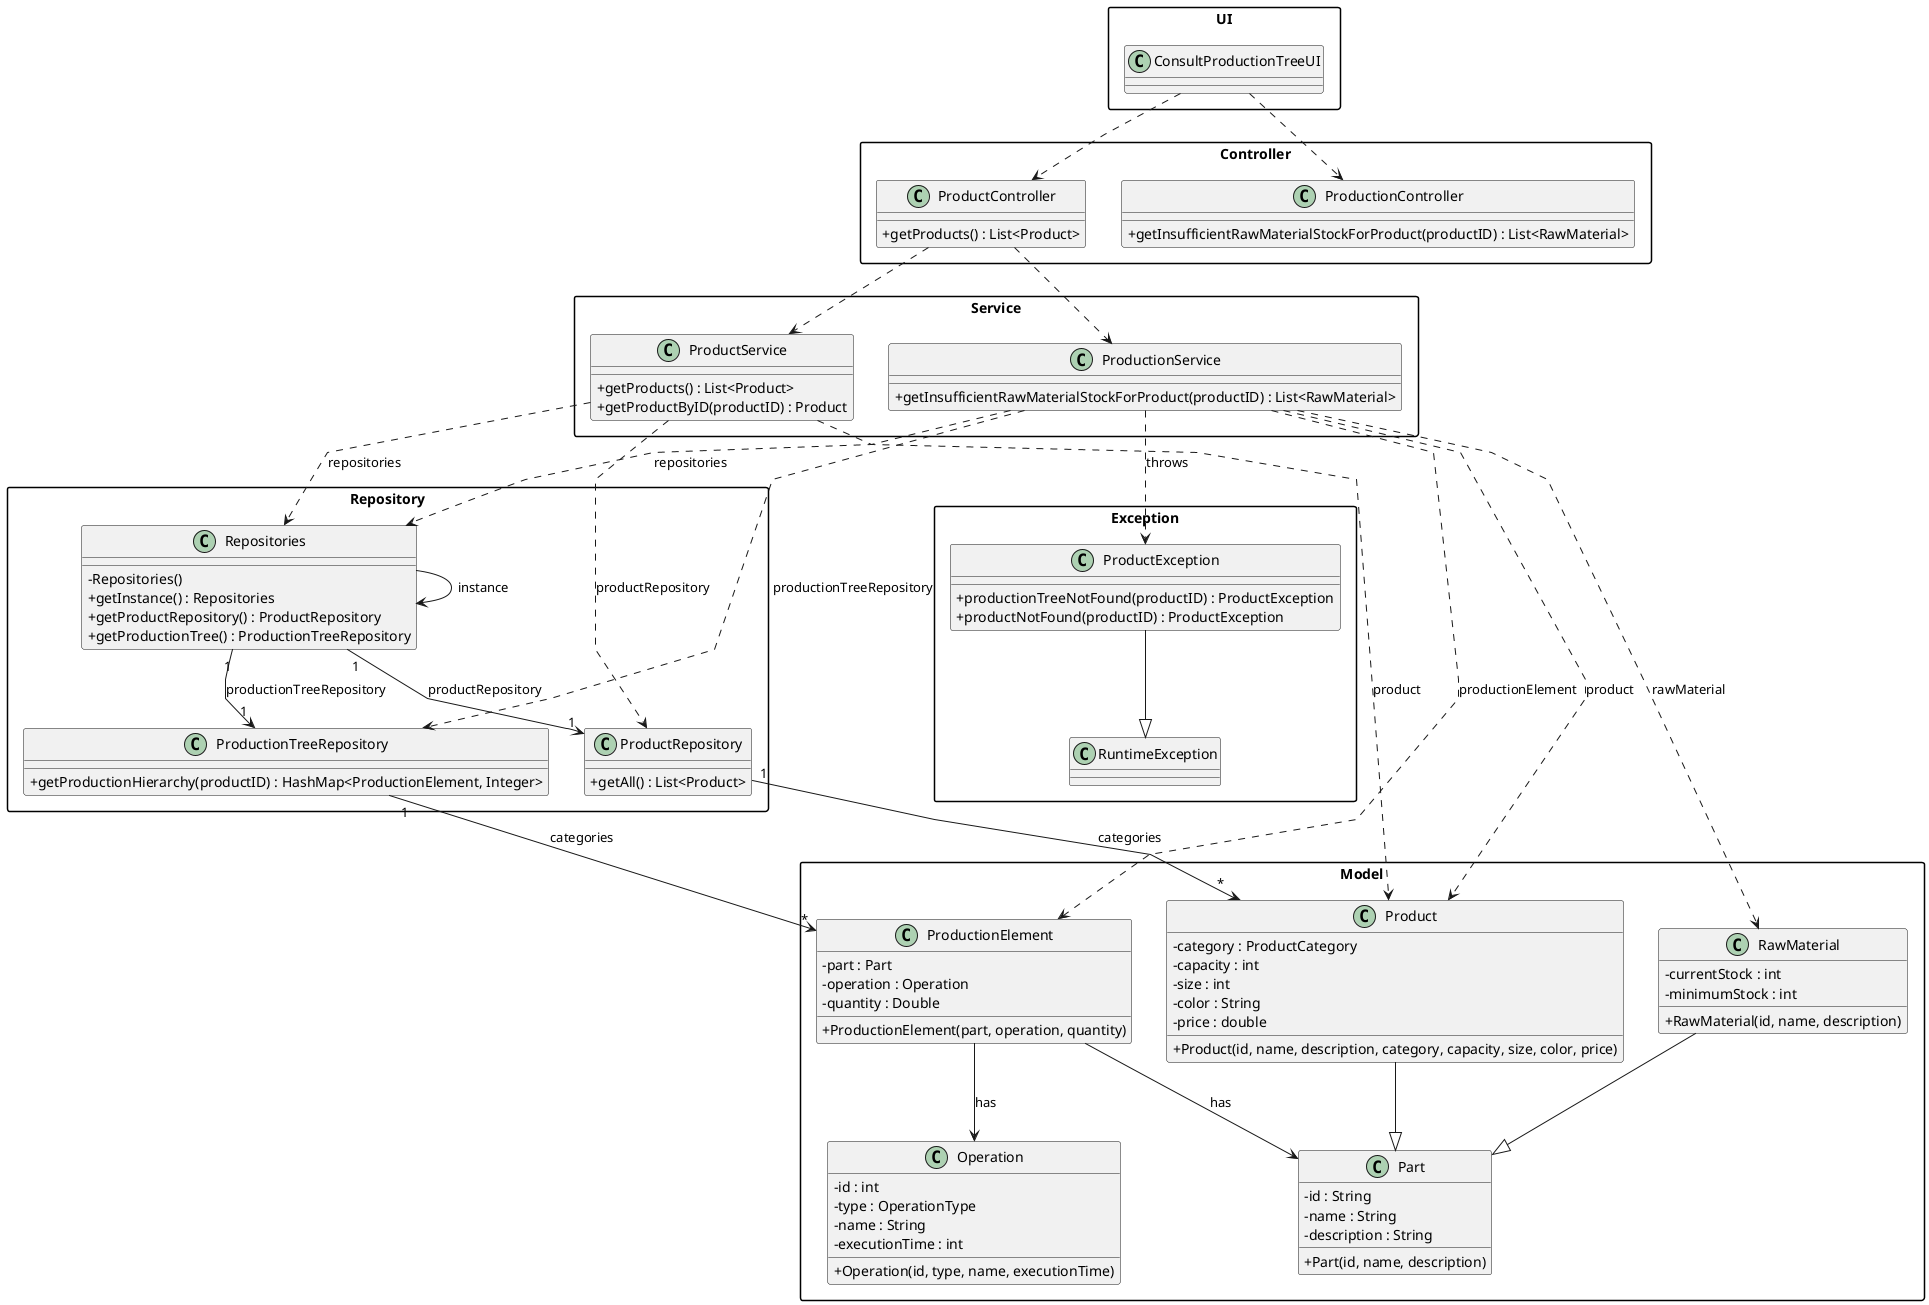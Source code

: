 @startuml
skinparam packageStyle rectangle
skinparam shadowing false
skinparam linetype polyline
skinparam classAttributeIconSize 0

package "UI" {
    class ConsultProductionTreeUI {
    }
}

package "Controller" {
    class ProductController {
        +getProducts() : List<Product>
    }

    class ProductionController {
        +getInsufficientRawMaterialStockForProduct(productID) : List<RawMaterial>
    }
}

package "Service" {
    class ProductService {
        +getProducts() : List<Product>
        +getProductByID(productID) : Product
    }

    class ProductionService {
        +getInsufficientRawMaterialStockForProduct(productID) : List<RawMaterial>
    }
}

package "Repository" {
    class Repositories {
        -Repositories()
        +getInstance() : Repositories
        +getProductRepository() : ProductRepository
        +getProductionTree() : ProductionTreeRepository
    }

    class ProductRepository {
        +getAll() : List<Product>
    }

    class ProductionTreeRepository {
        +getProductionHierarchy(productID) : HashMap<ProductionElement, Integer>
    }
}

package "Model" {
    class Part {
        -id : String
        -name : String
        -description : String
        +Part(id, name, description)
    }

    class RawMaterial {
        -currentStock : int
        -minimumStock : int
        +RawMaterial(id, name, description)
    }

    class Product {
        -category : ProductCategory
        -capacity : int
        -size : int
        -color : String
        -price : double
        +Product(id, name, description, category, capacity, size, color, price)
    }

    class ProductionElement {
        -part : Part
        -operation : Operation
        -quantity : Double
        +ProductionElement(part, operation, quantity)
    }

    class Operation {
        -id : int
        -type : OperationType
        -name : String
        -executionTime : int
        +Operation(id, type, name, executionTime)
    }
}

package "Exception" {
    class ProductException {
        +productionTreeNotFound(productID) : ProductException
        +productNotFound(productID) : ProductException
    }

    class RuntimeException
}

ConsultProductionTreeUI ..> ProductController
ConsultProductionTreeUI ..> ProductionController
ProductController ..> ProductService
ProductController ..> ProductionService
ProductService ..> Repositories : repositories
ProductService ..> ProductRepository : productRepository
ProductService ..> Product : product
ProductionService ..> Repositories : repositories
ProductionService ..> ProductionTreeRepository : productionTreeRepository
ProductionService ..> Product : product
ProductionService ..> ProductionElement : productionElement
ProductionService ..> RawMaterial : rawMaterial
Repositories --> Repositories : instance
Repositories "1" --> "1" ProductRepository : productRepository
Repositories "1" --> "1" ProductionTreeRepository : productionTreeRepository
ProductRepository "1" --> "*" Product : categories
ProductionTreeRepository "1" --> "*" ProductionElement : categories
Product --|> Part
RawMaterial --|> Part
ProductionElement --> Part : has
ProductionElement --> Operation : has
ProductionService ..> ProductException : throws
ProductException --|> RuntimeException

@enduml

